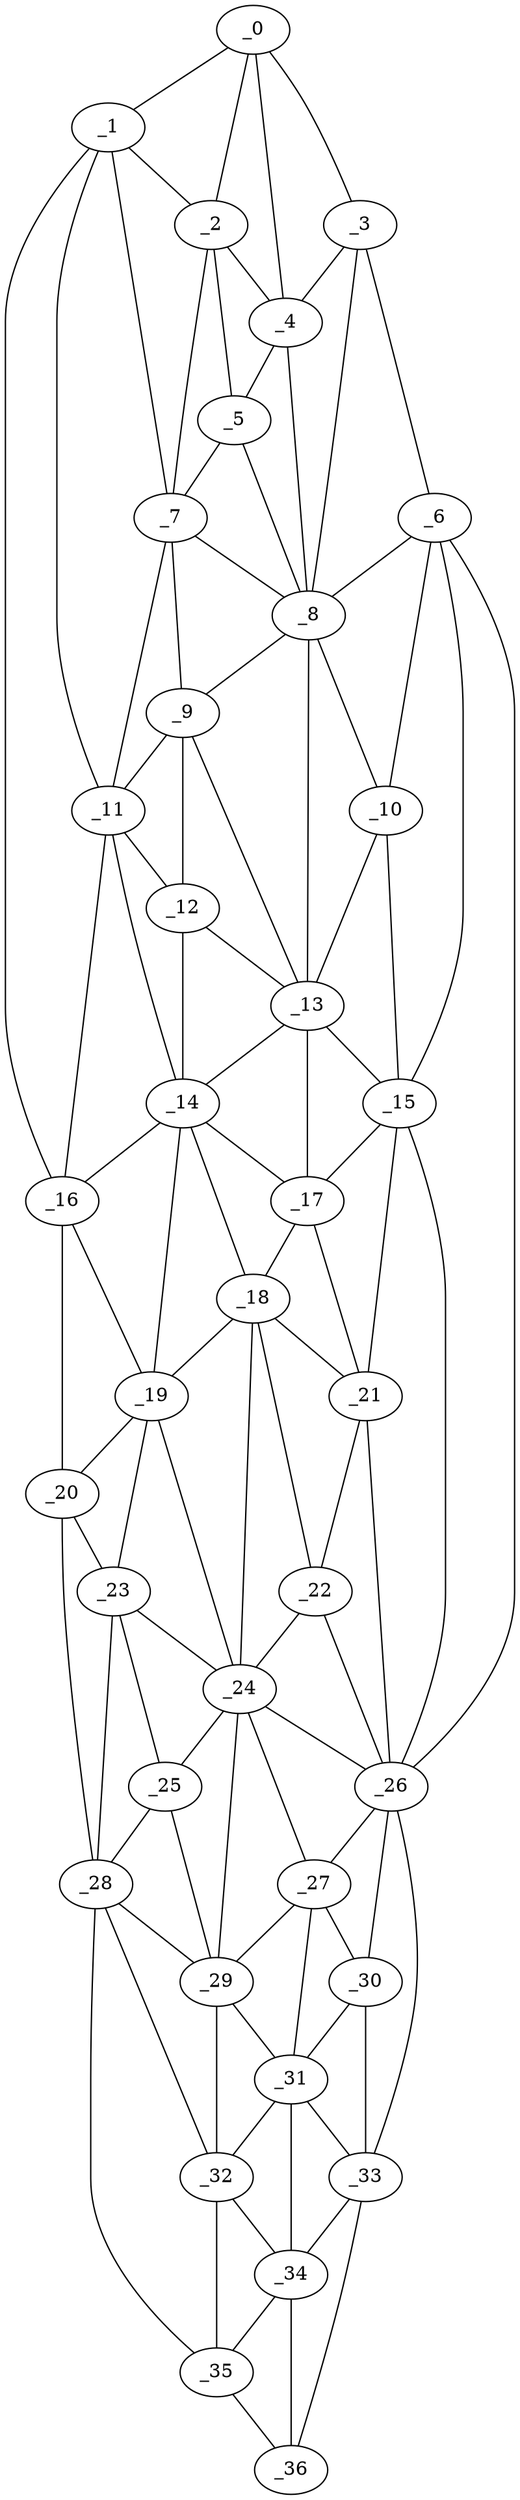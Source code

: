 graph "obj8__340.gxl" {
	_0	 [x=4,
		y=67];
	_1	 [x=8,
		y=62];
	_0 -- _1	 [valence=1];
	_2	 [x=14,
		y=64];
	_0 -- _2	 [valence=1];
	_3	 [x=14,
		y=77];
	_0 -- _3	 [valence=1];
	_4	 [x=17,
		y=70];
	_0 -- _4	 [valence=2];
	_1 -- _2	 [valence=1];
	_7	 [x=28,
		y=61];
	_1 -- _7	 [valence=1];
	_11	 [x=41,
		y=53];
	_1 -- _11	 [valence=2];
	_16	 [x=57,
		y=43];
	_1 -- _16	 [valence=1];
	_2 -- _4	 [valence=2];
	_5	 [x=22,
		y=67];
	_2 -- _5	 [valence=1];
	_2 -- _7	 [valence=2];
	_3 -- _4	 [valence=1];
	_6	 [x=27,
		y=87];
	_3 -- _6	 [valence=1];
	_8	 [x=28,
		y=77];
	_3 -- _8	 [valence=2];
	_4 -- _5	 [valence=2];
	_4 -- _8	 [valence=2];
	_5 -- _7	 [valence=2];
	_5 -- _8	 [valence=1];
	_6 -- _8	 [valence=2];
	_10	 [x=38,
		y=81];
	_6 -- _10	 [valence=1];
	_15	 [x=54,
		y=83];
	_6 -- _15	 [valence=1];
	_26	 [x=90,
		y=78];
	_6 -- _26	 [valence=1];
	_7 -- _8	 [valence=2];
	_9	 [x=34,
		y=60];
	_7 -- _9	 [valence=1];
	_7 -- _11	 [valence=2];
	_8 -- _9	 [valence=2];
	_8 -- _10	 [valence=1];
	_13	 [x=46,
		y=75];
	_8 -- _13	 [valence=2];
	_9 -- _11	 [valence=2];
	_12	 [x=43,
		y=61];
	_9 -- _12	 [valence=1];
	_9 -- _13	 [valence=1];
	_10 -- _13	 [valence=2];
	_10 -- _15	 [valence=2];
	_11 -- _12	 [valence=1];
	_14	 [x=53,
		y=63];
	_11 -- _14	 [valence=2];
	_11 -- _16	 [valence=1];
	_12 -- _13	 [valence=2];
	_12 -- _14	 [valence=2];
	_13 -- _14	 [valence=1];
	_13 -- _15	 [valence=1];
	_17	 [x=57,
		y=71];
	_13 -- _17	 [valence=2];
	_14 -- _16	 [valence=1];
	_14 -- _17	 [valence=2];
	_18	 [x=62,
		y=62];
	_14 -- _18	 [valence=2];
	_19	 [x=63,
		y=51];
	_14 -- _19	 [valence=1];
	_15 -- _17	 [valence=2];
	_21	 [x=73,
		y=73];
	_15 -- _21	 [valence=2];
	_15 -- _26	 [valence=2];
	_16 -- _19	 [valence=2];
	_20	 [x=71,
		y=43];
	_16 -- _20	 [valence=1];
	_17 -- _18	 [valence=2];
	_17 -- _21	 [valence=1];
	_18 -- _19	 [valence=2];
	_18 -- _21	 [valence=2];
	_22	 [x=75,
		y=69];
	_18 -- _22	 [valence=1];
	_24	 [x=82,
		y=61];
	_18 -- _24	 [valence=1];
	_19 -- _20	 [valence=1];
	_23	 [x=79,
		y=45];
	_19 -- _23	 [valence=2];
	_19 -- _24	 [valence=2];
	_20 -- _23	 [valence=2];
	_28	 [x=97,
		y=45];
	_20 -- _28	 [valence=1];
	_21 -- _22	 [valence=2];
	_21 -- _26	 [valence=2];
	_22 -- _24	 [valence=1];
	_22 -- _26	 [valence=2];
	_23 -- _24	 [valence=1];
	_25	 [x=86,
		y=48];
	_23 -- _25	 [valence=1];
	_23 -- _28	 [valence=1];
	_24 -- _25	 [valence=2];
	_24 -- _26	 [valence=2];
	_27	 [x=95,
		y=66];
	_24 -- _27	 [valence=1];
	_29	 [x=97,
		y=55];
	_24 -- _29	 [valence=2];
	_25 -- _28	 [valence=2];
	_25 -- _29	 [valence=1];
	_26 -- _27	 [valence=2];
	_30	 [x=100,
		y=73];
	_26 -- _30	 [valence=2];
	_33	 [x=116,
		y=72];
	_26 -- _33	 [valence=1];
	_27 -- _29	 [valence=2];
	_27 -- _30	 [valence=2];
	_31	 [x=109,
		y=64];
	_27 -- _31	 [valence=2];
	_28 -- _29	 [valence=1];
	_32	 [x=115,
		y=56];
	_28 -- _32	 [valence=2];
	_35	 [x=123,
		y=56];
	_28 -- _35	 [valence=1];
	_29 -- _31	 [valence=2];
	_29 -- _32	 [valence=2];
	_30 -- _31	 [valence=2];
	_30 -- _33	 [valence=2];
	_31 -- _32	 [valence=2];
	_31 -- _33	 [valence=2];
	_34	 [x=118,
		y=62];
	_31 -- _34	 [valence=2];
	_32 -- _34	 [valence=2];
	_32 -- _35	 [valence=1];
	_33 -- _34	 [valence=2];
	_36	 [x=125,
		y=69];
	_33 -- _36	 [valence=1];
	_34 -- _35	 [valence=1];
	_34 -- _36	 [valence=2];
	_35 -- _36	 [valence=1];
}
